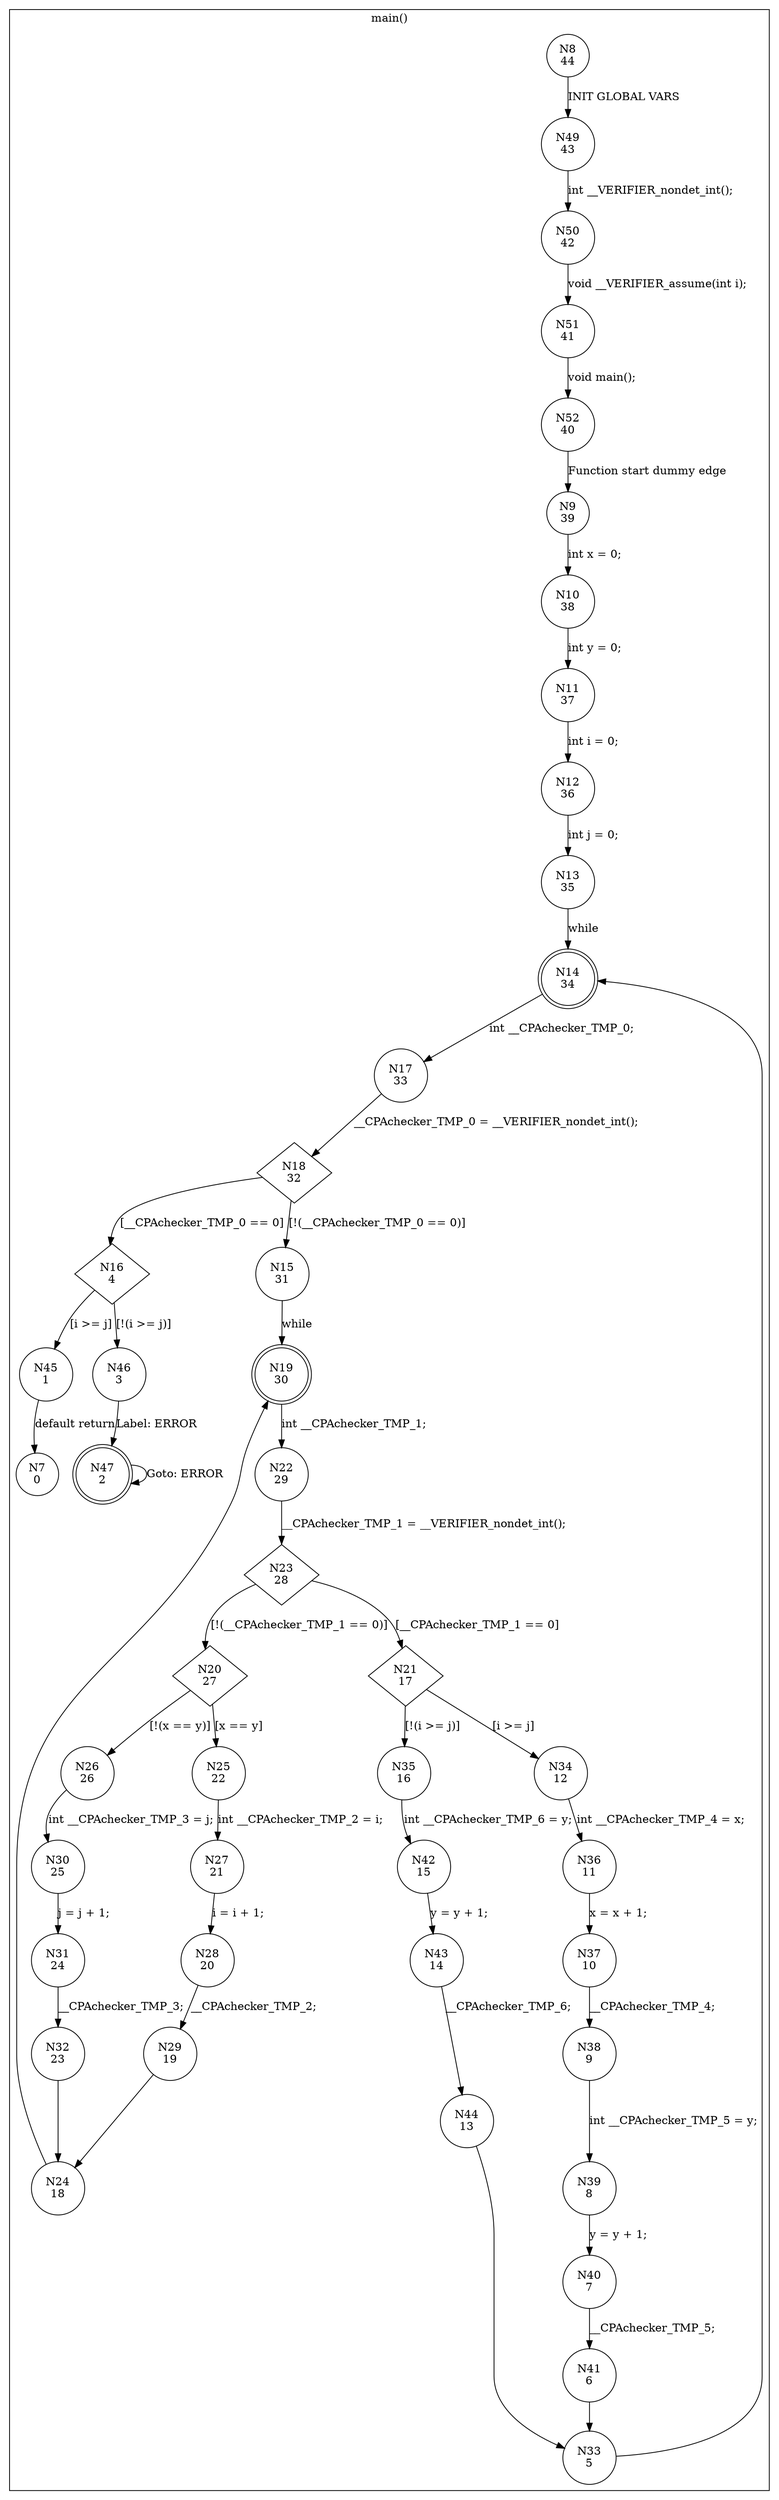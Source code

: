 digraph CFA {
8 [shape="circle" label="N8\n44"]
49 [shape="circle" label="N49\n43"]
50 [shape="circle" label="N50\n42"]
51 [shape="circle" label="N51\n41"]
52 [shape="circle" label="N52\n40"]
9 [shape="circle" label="N9\n39"]
10 [shape="circle" label="N10\n38"]
11 [shape="circle" label="N11\n37"]
12 [shape="circle" label="N12\n36"]
13 [shape="circle" label="N13\n35"]
14 [shape="doublecircle" label="N14\n34"]
17 [shape="circle" label="N17\n33"]
18 [shape="diamond" label="N18\n32"]
15 [shape="circle" label="N15\n31"]
19 [shape="doublecircle" label="N19\n30"]
22 [shape="circle" label="N22\n29"]
23 [shape="diamond" label="N23\n28"]
20 [shape="diamond" label="N20\n27"]
26 [shape="circle" label="N26\n26"]
30 [shape="circle" label="N30\n25"]
31 [shape="circle" label="N31\n24"]
32 [shape="circle" label="N32\n23"]
24 [shape="circle" label="N24\n18"]
25 [shape="circle" label="N25\n22"]
27 [shape="circle" label="N27\n21"]
28 [shape="circle" label="N28\n20"]
29 [shape="circle" label="N29\n19"]
21 [shape="diamond" label="N21\n17"]
35 [shape="circle" label="N35\n16"]
42 [shape="circle" label="N42\n15"]
43 [shape="circle" label="N43\n14"]
44 [shape="circle" label="N44\n13"]
33 [shape="circle" label="N33\n5"]
34 [shape="circle" label="N34\n12"]
36 [shape="circle" label="N36\n11"]
37 [shape="circle" label="N37\n10"]
38 [shape="circle" label="N38\n9"]
39 [shape="circle" label="N39\n8"]
40 [shape="circle" label="N40\n7"]
41 [shape="circle" label="N41\n6"]
16 [shape="diamond" label="N16\n4"]
46 [shape="circle" label="N46\n3"]
47 [shape="doublecircle" label="N47\n2"]
45 [shape="circle" label="N45\n1"]
7 [shape="circle" label="N7\n0"]
node [shape="circle"]
subgraph cluster___VERIFIER_assume {
label="__VERIFIER_assume()"
}
subgraph cluster_main {
label="main()"
8 -> 49 [label="INIT GLOBAL VARS"]
49 -> 50 [label="int __VERIFIER_nondet_int();"]
50 -> 51 [label="void __VERIFIER_assume(int i);"]
51 -> 52 [label="void main();"]
52 -> 9 [label="Function start dummy edge"]
9 -> 10 [label="int x = 0;"]
10 -> 11 [label="int y = 0;"]
11 -> 12 [label="int i = 0;"]
12 -> 13 [label="int j = 0;"]
13 -> 14 [label="while"]
14 -> 17 [label="int __CPAchecker_TMP_0;"]
17 -> 18 [label="__CPAchecker_TMP_0 = __VERIFIER_nondet_int();"]
18 -> 16 [label="[__CPAchecker_TMP_0 == 0]"]
18 -> 15 [label="[!(__CPAchecker_TMP_0 == 0)]"]
15 -> 19 [label="while"]
19 -> 22 [label="int __CPAchecker_TMP_1;"]
22 -> 23 [label="__CPAchecker_TMP_1 = __VERIFIER_nondet_int();"]
23 -> 21 [label="[__CPAchecker_TMP_1 == 0]"]
23 -> 20 [label="[!(__CPAchecker_TMP_1 == 0)]"]
20 -> 25 [label="[x == y]"]
20 -> 26 [label="[!(x == y)]"]
26 -> 30 [label="int __CPAchecker_TMP_3 = j;"]
30 -> 31 [label="j = j + 1;"]
31 -> 32 [label="__CPAchecker_TMP_3;"]
32 -> 24 [label=""]
24 -> 19 [label=""]
25 -> 27 [label="int __CPAchecker_TMP_2 = i;"]
27 -> 28 [label="i = i + 1;"]
28 -> 29 [label="__CPAchecker_TMP_2;"]
29 -> 24 [label=""]
21 -> 34 [label="[i >= j]"]
21 -> 35 [label="[!(i >= j)]"]
35 -> 42 [label="int __CPAchecker_TMP_6 = y;"]
42 -> 43 [label="y = y + 1;"]
43 -> 44 [label="__CPAchecker_TMP_6;"]
44 -> 33 [label=""]
33 -> 14 [label=""]
34 -> 36 [label="int __CPAchecker_TMP_4 = x;"]
36 -> 37 [label="x = x + 1;"]
37 -> 38 [label="__CPAchecker_TMP_4;"]
38 -> 39 [label="int __CPAchecker_TMP_5 = y;"]
39 -> 40 [label="y = y + 1;"]
40 -> 41 [label="__CPAchecker_TMP_5;"]
41 -> 33 [label=""]
16 -> 45 [label="[i >= j]"]
16 -> 46 [label="[!(i >= j)]"]
46 -> 47 [label="Label: ERROR"]
47 -> 47 [label="Goto: ERROR"]
45 -> 7 [label="default return"]}
}